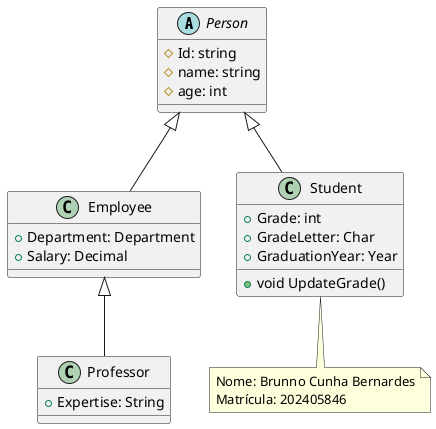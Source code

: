 @startuml atividade01
abstract class Person {
    #Id: string
    #name: string
    #age: int
}
class Employee {
    +Department: Department
    +Salary: Decimal
}
class Professor {
    +Expertise: String
}
class Student {
    +Grade: int
    +GradeLetter: Char
    +GraduationYear: Year
    +void UpdateGrade()
}
Person <|-- Employee
Employee <|-- Professor
Person <|-- Student

note as NoteStudent
   Nome: Brunno Cunha Bernardes
   Matrícula: 202405846
end note

Student .. NoteStudent

@enduml
